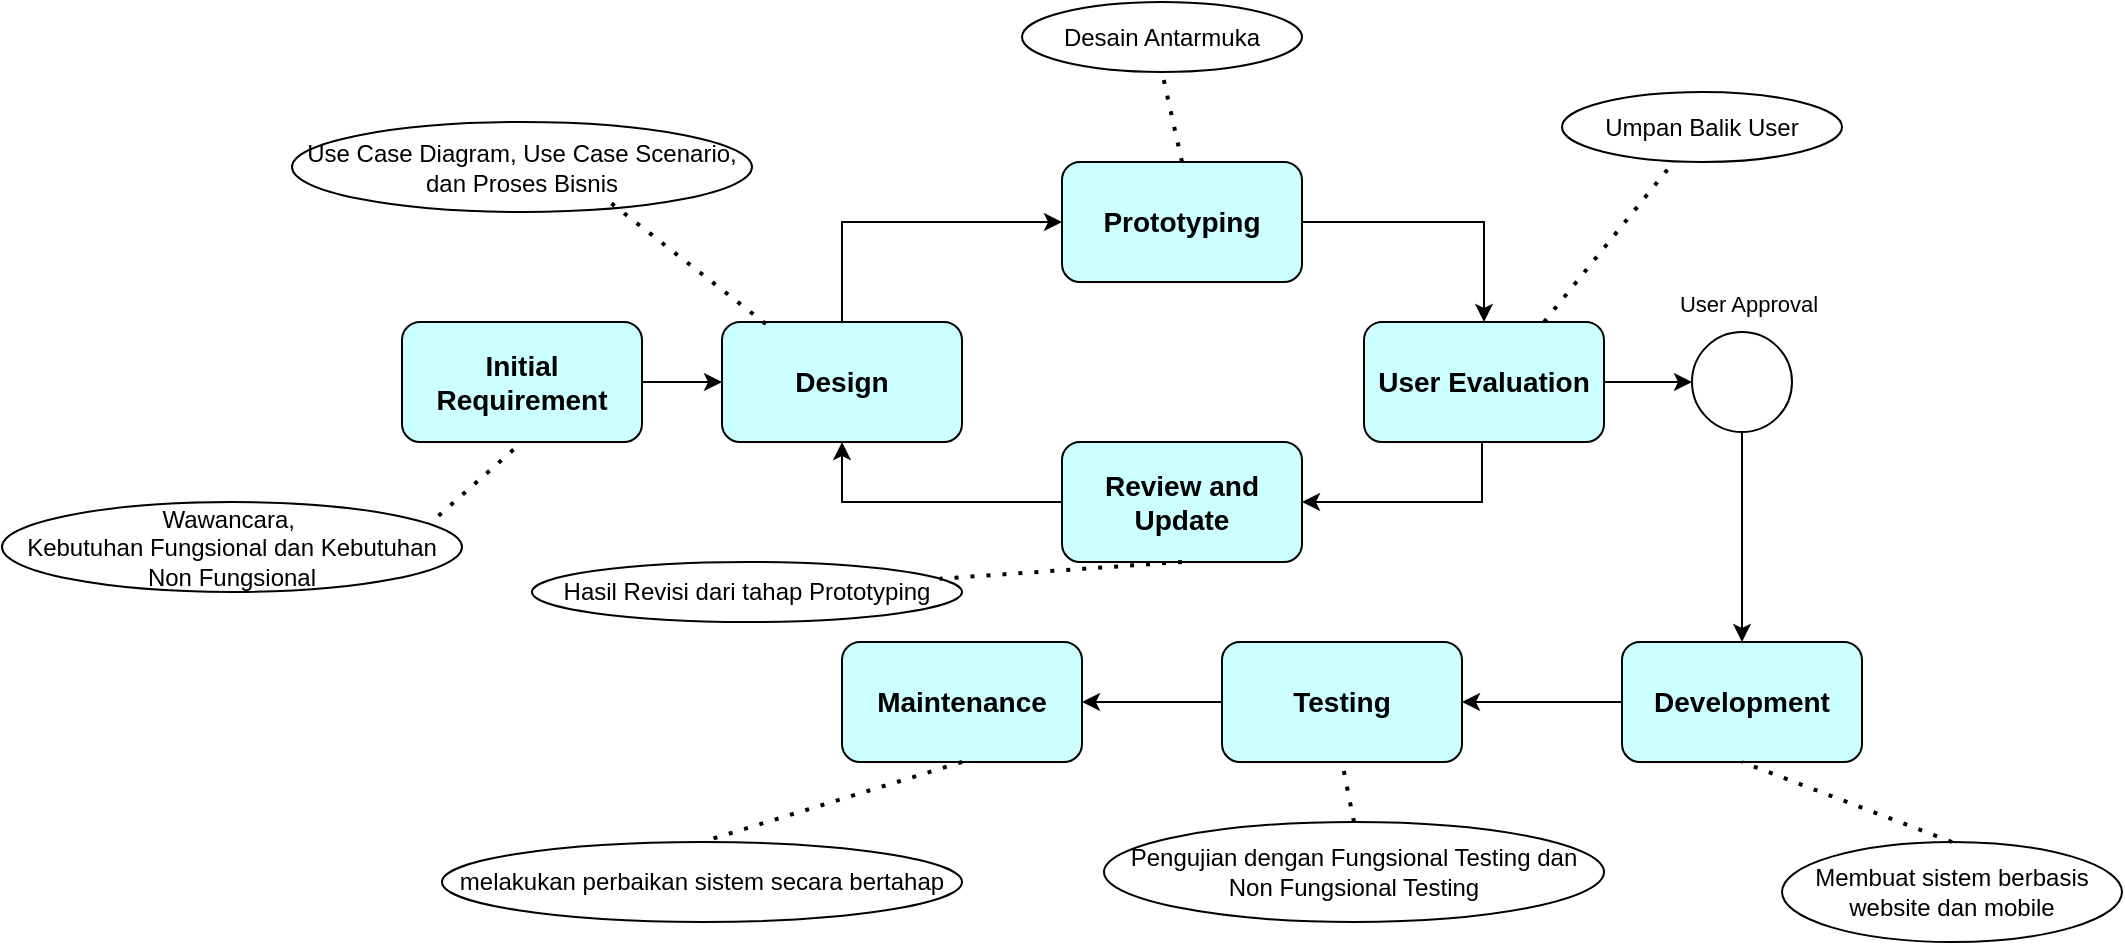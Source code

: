 <mxfile version="26.1.0">
  <diagram name="Page-1" id="l5UKN5PUahaKfh30N0-V">
    <mxGraphModel dx="2140" dy="557" grid="1" gridSize="10" guides="1" tooltips="1" connect="1" arrows="1" fold="1" page="1" pageScale="1" pageWidth="850" pageHeight="1100" math="0" shadow="0">
      <root>
        <mxCell id="0" />
        <mxCell id="1" parent="0" />
        <mxCell id="pscXRYksrdRReSjbx59k-6" style="edgeStyle=orthogonalEdgeStyle;rounded=0;orthogonalLoop=1;jettySize=auto;html=1;" parent="1" source="pscXRYksrdRReSjbx59k-1" target="pscXRYksrdRReSjbx59k-2" edge="1">
          <mxGeometry relative="1" as="geometry" />
        </mxCell>
        <mxCell id="pscXRYksrdRReSjbx59k-1" value="&lt;div&gt;&lt;span style=&quot;font-size: 14px;&quot;&gt;&lt;b&gt;Initial Requirement&lt;/b&gt;&lt;/span&gt;&lt;/div&gt;" style="rounded=1;whiteSpace=wrap;html=1;fillColor=#CCFFFF;" parent="1" vertex="1">
          <mxGeometry x="110" y="220" width="120" height="60" as="geometry" />
        </mxCell>
        <mxCell id="pscXRYksrdRReSjbx59k-14" style="edgeStyle=orthogonalEdgeStyle;rounded=0;orthogonalLoop=1;jettySize=auto;html=1;entryX=0;entryY=0.5;entryDx=0;entryDy=0;" parent="1" source="pscXRYksrdRReSjbx59k-2" target="pscXRYksrdRReSjbx59k-3" edge="1">
          <mxGeometry relative="1" as="geometry">
            <Array as="points">
              <mxPoint x="330" y="170" />
            </Array>
          </mxGeometry>
        </mxCell>
        <mxCell id="pscXRYksrdRReSjbx59k-2" value="&lt;font style=&quot;font-size: 14px;&quot;&gt;&lt;b&gt;Design&lt;/b&gt;&lt;/font&gt;" style="rounded=1;whiteSpace=wrap;html=1;fillColor=#CCFFFF;" parent="1" vertex="1">
          <mxGeometry x="270" y="220" width="120" height="60" as="geometry" />
        </mxCell>
        <mxCell id="pscXRYksrdRReSjbx59k-9" style="edgeStyle=orthogonalEdgeStyle;rounded=0;orthogonalLoop=1;jettySize=auto;html=1;entryX=0.5;entryY=0;entryDx=0;entryDy=0;" parent="1" source="pscXRYksrdRReSjbx59k-3" target="pscXRYksrdRReSjbx59k-4" edge="1">
          <mxGeometry relative="1" as="geometry" />
        </mxCell>
        <mxCell id="pscXRYksrdRReSjbx59k-3" value="&lt;font style=&quot;font-size: 14px;&quot;&gt;&lt;b&gt;Prototyping&lt;/b&gt;&lt;/font&gt;" style="rounded=1;whiteSpace=wrap;html=1;fillColor=#CCFFFF;" parent="1" vertex="1">
          <mxGeometry x="440" y="140" width="120" height="60" as="geometry" />
        </mxCell>
        <mxCell id="pscXRYksrdRReSjbx59k-15" style="edgeStyle=orthogonalEdgeStyle;rounded=0;orthogonalLoop=1;jettySize=auto;html=1;entryX=1;entryY=0.5;entryDx=0;entryDy=0;" parent="1" source="pscXRYksrdRReSjbx59k-4" target="pscXRYksrdRReSjbx59k-5" edge="1">
          <mxGeometry relative="1" as="geometry">
            <Array as="points">
              <mxPoint x="650" y="310" />
            </Array>
          </mxGeometry>
        </mxCell>
        <mxCell id="aA9NR5yYWYw1Pl3XBAxw-5" value="" style="edgeStyle=orthogonalEdgeStyle;rounded=0;orthogonalLoop=1;jettySize=auto;html=1;" parent="1" source="pscXRYksrdRReSjbx59k-4" target="aA9NR5yYWYw1Pl3XBAxw-3" edge="1">
          <mxGeometry relative="1" as="geometry" />
        </mxCell>
        <mxCell id="pscXRYksrdRReSjbx59k-4" value="&lt;div&gt;&lt;font style=&quot;font-size: 14px;&quot;&gt;&lt;b&gt;User Evaluation&lt;/b&gt;&lt;/font&gt;&lt;/div&gt;" style="rounded=1;whiteSpace=wrap;html=1;fillColor=#CCFFFF;" parent="1" vertex="1">
          <mxGeometry x="591" y="220" width="120" height="60" as="geometry" />
        </mxCell>
        <mxCell id="pscXRYksrdRReSjbx59k-16" style="edgeStyle=orthogonalEdgeStyle;rounded=0;orthogonalLoop=1;jettySize=auto;html=1;entryX=0.5;entryY=1;entryDx=0;entryDy=0;" parent="1" source="pscXRYksrdRReSjbx59k-5" target="pscXRYksrdRReSjbx59k-2" edge="1">
          <mxGeometry relative="1" as="geometry" />
        </mxCell>
        <mxCell id="pscXRYksrdRReSjbx59k-5" value="&lt;font style=&quot;font-size: 14px;&quot;&gt;&lt;b&gt;Review and Update&lt;/b&gt;&lt;/font&gt;" style="rounded=1;whiteSpace=wrap;html=1;fillColor=#CCFFFF;" parent="1" vertex="1">
          <mxGeometry x="440" y="280" width="120" height="60" as="geometry" />
        </mxCell>
        <mxCell id="pscXRYksrdRReSjbx59k-21" style="edgeStyle=orthogonalEdgeStyle;rounded=0;orthogonalLoop=1;jettySize=auto;html=1;" parent="1" source="pscXRYksrdRReSjbx59k-17" target="pscXRYksrdRReSjbx59k-19" edge="1">
          <mxGeometry relative="1" as="geometry" />
        </mxCell>
        <mxCell id="pscXRYksrdRReSjbx59k-17" value="&lt;b&gt;&lt;font style=&quot;font-size: 14px;&quot;&gt;Development&lt;/font&gt;&lt;/b&gt;" style="rounded=1;whiteSpace=wrap;html=1;fillColor=#CCFFFF;" parent="1" vertex="1">
          <mxGeometry x="720" y="380" width="120" height="60" as="geometry" />
        </mxCell>
        <mxCell id="pscXRYksrdRReSjbx59k-22" style="edgeStyle=orthogonalEdgeStyle;rounded=0;orthogonalLoop=1;jettySize=auto;html=1;" parent="1" source="pscXRYksrdRReSjbx59k-19" target="pscXRYksrdRReSjbx59k-20" edge="1">
          <mxGeometry relative="1" as="geometry" />
        </mxCell>
        <mxCell id="pscXRYksrdRReSjbx59k-19" value="&lt;b&gt;&lt;font style=&quot;font-size: 14px;&quot;&gt;Testing&lt;/font&gt;&lt;/b&gt;" style="rounded=1;whiteSpace=wrap;html=1;fillColor=#CCFFFF;" parent="1" vertex="1">
          <mxGeometry x="520" y="380" width="120" height="60" as="geometry" />
        </mxCell>
        <mxCell id="pscXRYksrdRReSjbx59k-20" value="&lt;b&gt;&lt;font style=&quot;font-size: 14px;&quot;&gt;Maintenance&lt;/font&gt;&lt;/b&gt;" style="rounded=1;whiteSpace=wrap;html=1;fillColor=#CCFFFF;" parent="1" vertex="1">
          <mxGeometry x="330" y="380" width="120" height="60" as="geometry" />
        </mxCell>
        <mxCell id="aA9NR5yYWYw1Pl3XBAxw-6" style="edgeStyle=orthogonalEdgeStyle;rounded=0;orthogonalLoop=1;jettySize=auto;html=1;entryX=0.5;entryY=0;entryDx=0;entryDy=0;" parent="1" source="aA9NR5yYWYw1Pl3XBAxw-3" target="pscXRYksrdRReSjbx59k-17" edge="1">
          <mxGeometry relative="1" as="geometry" />
        </mxCell>
        <mxCell id="aA9NR5yYWYw1Pl3XBAxw-7" value="User Approval" style="edgeLabel;html=1;align=center;verticalAlign=middle;resizable=0;points=[];" parent="aA9NR5yYWYw1Pl3XBAxw-6" vertex="1" connectable="0">
          <mxGeometry x="0.048" y="3" relative="1" as="geometry">
            <mxPoint y="-119" as="offset" />
          </mxGeometry>
        </mxCell>
        <mxCell id="aA9NR5yYWYw1Pl3XBAxw-3" value="" style="ellipse;whiteSpace=wrap;html=1;aspect=fixed;" parent="1" vertex="1">
          <mxGeometry x="755" y="225" width="50" height="50" as="geometry" />
        </mxCell>
        <mxCell id="TrAdvi8D6_BEf9eVTaed-4" value="" style="endArrow=none;dashed=1;html=1;dashPattern=1 3;strokeWidth=2;rounded=0;exitX=0.923;exitY=0.271;exitDx=0;exitDy=0;exitPerimeter=0;" edge="1" parent="1" source="TrAdvi8D6_BEf9eVTaed-6">
          <mxGeometry width="50" height="50" relative="1" as="geometry">
            <mxPoint x="94.805" y="331.025" as="sourcePoint" />
            <mxPoint x="170" y="280" as="targetPoint" />
          </mxGeometry>
        </mxCell>
        <mxCell id="TrAdvi8D6_BEf9eVTaed-6" value="Wawancara,&amp;nbsp;&lt;div&gt;Kebutuhan Fungsional&amp;nbsp;&lt;span style=&quot;background-color: transparent; color: light-dark(rgb(0, 0, 0), rgb(255, 255, 255));&quot;&gt;dan Kebutuhan Non Fungsional&lt;/span&gt;&lt;/div&gt;" style="ellipse;whiteSpace=wrap;html=1;" vertex="1" parent="1">
          <mxGeometry x="-90" y="310" width="230" height="45" as="geometry" />
        </mxCell>
        <mxCell id="TrAdvi8D6_BEf9eVTaed-7" value="&lt;div&gt;&lt;span style=&quot;background-color: transparent; color: light-dark(rgb(0, 0, 0), rgb(255, 255, 255));&quot;&gt;Use Case Diagram, Use Case Scenario, dan Proses Bisnis&lt;/span&gt;&lt;/div&gt;" style="ellipse;whiteSpace=wrap;html=1;" vertex="1" parent="1">
          <mxGeometry x="55" y="120" width="230" height="45" as="geometry" />
        </mxCell>
        <mxCell id="TrAdvi8D6_BEf9eVTaed-8" value="" style="endArrow=none;dashed=1;html=1;dashPattern=1 3;strokeWidth=2;rounded=0;exitX=0.183;exitY=0.017;exitDx=0;exitDy=0;exitPerimeter=0;entryX=0.694;entryY=0.902;entryDx=0;entryDy=0;entryPerimeter=0;" edge="1" parent="1" source="pscXRYksrdRReSjbx59k-2" target="TrAdvi8D6_BEf9eVTaed-7">
          <mxGeometry width="50" height="50" relative="1" as="geometry">
            <mxPoint x="270" y="182" as="sourcePoint" />
            <mxPoint x="318" y="140" as="targetPoint" />
          </mxGeometry>
        </mxCell>
        <mxCell id="TrAdvi8D6_BEf9eVTaed-9" value="Desain Antarmuka" style="ellipse;whiteSpace=wrap;html=1;" vertex="1" parent="1">
          <mxGeometry x="420" y="60" width="140" height="35" as="geometry" />
        </mxCell>
        <mxCell id="TrAdvi8D6_BEf9eVTaed-11" value="" style="endArrow=none;dashed=1;html=1;dashPattern=1 3;strokeWidth=2;rounded=0;exitX=0.5;exitY=0;exitDx=0;exitDy=0;entryX=0.5;entryY=1;entryDx=0;entryDy=0;" edge="1" parent="1" source="pscXRYksrdRReSjbx59k-3" target="TrAdvi8D6_BEf9eVTaed-9">
          <mxGeometry width="50" height="50" relative="1" as="geometry">
            <mxPoint x="497" y="150" as="sourcePoint" />
            <mxPoint x="420" y="90" as="targetPoint" />
          </mxGeometry>
        </mxCell>
        <mxCell id="TrAdvi8D6_BEf9eVTaed-12" value="Umpan Balik User" style="ellipse;whiteSpace=wrap;html=1;" vertex="1" parent="1">
          <mxGeometry x="690" y="105" width="140" height="35" as="geometry" />
        </mxCell>
        <mxCell id="TrAdvi8D6_BEf9eVTaed-13" value="" style="endArrow=none;dashed=1;html=1;dashPattern=1 3;strokeWidth=2;rounded=0;exitX=0.75;exitY=0;exitDx=0;exitDy=0;" edge="1" parent="1" source="pscXRYksrdRReSjbx59k-4" target="TrAdvi8D6_BEf9eVTaed-12">
          <mxGeometry width="50" height="50" relative="1" as="geometry">
            <mxPoint x="690" y="200" as="sourcePoint" />
            <mxPoint x="680" y="155" as="targetPoint" />
          </mxGeometry>
        </mxCell>
        <mxCell id="TrAdvi8D6_BEf9eVTaed-14" value="Hasil Revisi dari tahap Prototyping" style="ellipse;whiteSpace=wrap;html=1;" vertex="1" parent="1">
          <mxGeometry x="175" y="340" width="215" height="30" as="geometry" />
        </mxCell>
        <mxCell id="TrAdvi8D6_BEf9eVTaed-15" value="" style="endArrow=none;dashed=1;html=1;dashPattern=1 3;strokeWidth=2;rounded=0;exitX=0.5;exitY=1;exitDx=0;exitDy=0;" edge="1" parent="1" source="pscXRYksrdRReSjbx59k-5" target="TrAdvi8D6_BEf9eVTaed-14">
          <mxGeometry width="50" height="50" relative="1" as="geometry">
            <mxPoint x="691" y="230" as="sourcePoint" />
            <mxPoint x="756" y="150" as="targetPoint" />
          </mxGeometry>
        </mxCell>
        <mxCell id="TrAdvi8D6_BEf9eVTaed-16" value="Membuat sistem berbasis website dan mobile" style="ellipse;whiteSpace=wrap;html=1;" vertex="1" parent="1">
          <mxGeometry x="800" y="480" width="170" height="50" as="geometry" />
        </mxCell>
        <mxCell id="TrAdvi8D6_BEf9eVTaed-17" value="" style="endArrow=none;dashed=1;html=1;dashPattern=1 3;strokeWidth=2;rounded=0;exitX=0.5;exitY=0;exitDx=0;exitDy=0;entryX=0.5;entryY=1;entryDx=0;entryDy=0;" edge="1" parent="1" source="TrAdvi8D6_BEf9eVTaed-16" target="pscXRYksrdRReSjbx59k-17">
          <mxGeometry width="50" height="50" relative="1" as="geometry">
            <mxPoint x="691" y="230" as="sourcePoint" />
            <mxPoint x="756" y="150" as="targetPoint" />
          </mxGeometry>
        </mxCell>
        <mxCell id="TrAdvi8D6_BEf9eVTaed-19" value="Pengujian dengan Fungsional Testing dan Non Fungsional Testing" style="ellipse;whiteSpace=wrap;html=1;" vertex="1" parent="1">
          <mxGeometry x="461" y="470" width="250" height="50" as="geometry" />
        </mxCell>
        <mxCell id="TrAdvi8D6_BEf9eVTaed-20" value="" style="endArrow=none;dashed=1;html=1;dashPattern=1 3;strokeWidth=2;rounded=0;exitX=0.5;exitY=0;exitDx=0;exitDy=0;entryX=0.5;entryY=1;entryDx=0;entryDy=0;" edge="1" parent="1" source="TrAdvi8D6_BEf9eVTaed-19" target="pscXRYksrdRReSjbx59k-19">
          <mxGeometry width="50" height="50" relative="1" as="geometry">
            <mxPoint x="895" y="490" as="sourcePoint" />
            <mxPoint x="790" y="450" as="targetPoint" />
          </mxGeometry>
        </mxCell>
        <mxCell id="TrAdvi8D6_BEf9eVTaed-21" value="melakukan perbaikan sistem secara bertahap" style="ellipse;whiteSpace=wrap;html=1;" vertex="1" parent="1">
          <mxGeometry x="130" y="480" width="260" height="40" as="geometry" />
        </mxCell>
        <mxCell id="TrAdvi8D6_BEf9eVTaed-22" value="" style="endArrow=none;dashed=1;html=1;dashPattern=1 3;strokeWidth=2;rounded=0;exitX=0.5;exitY=1;exitDx=0;exitDy=0;entryX=0.5;entryY=0;entryDx=0;entryDy=0;" edge="1" parent="1" source="pscXRYksrdRReSjbx59k-20" target="TrAdvi8D6_BEf9eVTaed-21">
          <mxGeometry width="50" height="50" relative="1" as="geometry">
            <mxPoint x="335" y="490" as="sourcePoint" />
            <mxPoint x="230" y="450" as="targetPoint" />
          </mxGeometry>
        </mxCell>
      </root>
    </mxGraphModel>
  </diagram>
</mxfile>
